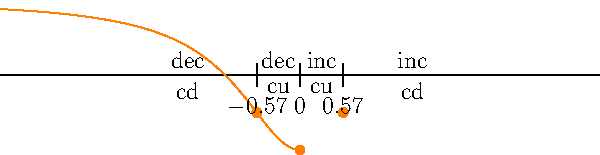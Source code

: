 import graph;
size(300,0);

real f(real x) { return (x^2-1)/(x^2+1); }
real fp(real x) { return 4*x/(x^2+1)^2; }
real fpp(real x) { return 4*(-3x^2+1)/(x^2+1)^3 ; }

draw(graph(f,-4,4),invisible);
draw(graph(f,-4,0),orange);

dot((0,f(0)),orange+5.0);
dot((1/sqrt(3),f(1/sqrt(3))),orange+5.0);
dot((-1/sqrt(3),f(-1/sqrt(3))),orange+5.0);

draw((-4,1)--(4,1),invisible);



label("dec",-1.5,N);
label("cd",-1.5,S);
label("dec",-0.5/sqrt(3),N);
label("cu",-0.5/sqrt(3),S);
label("inc",0.5/sqrt(3),N);
label("cu",0.5/sqrt(3),S);
label("inc",1.5,N);
label("cd",1.5,S);



xaxis(Ticks(new real[]{-.57,0,.57}));
//xaxis(Ticks(new real[]{0}));
//yaxis(LeftRight,RightTicks);


